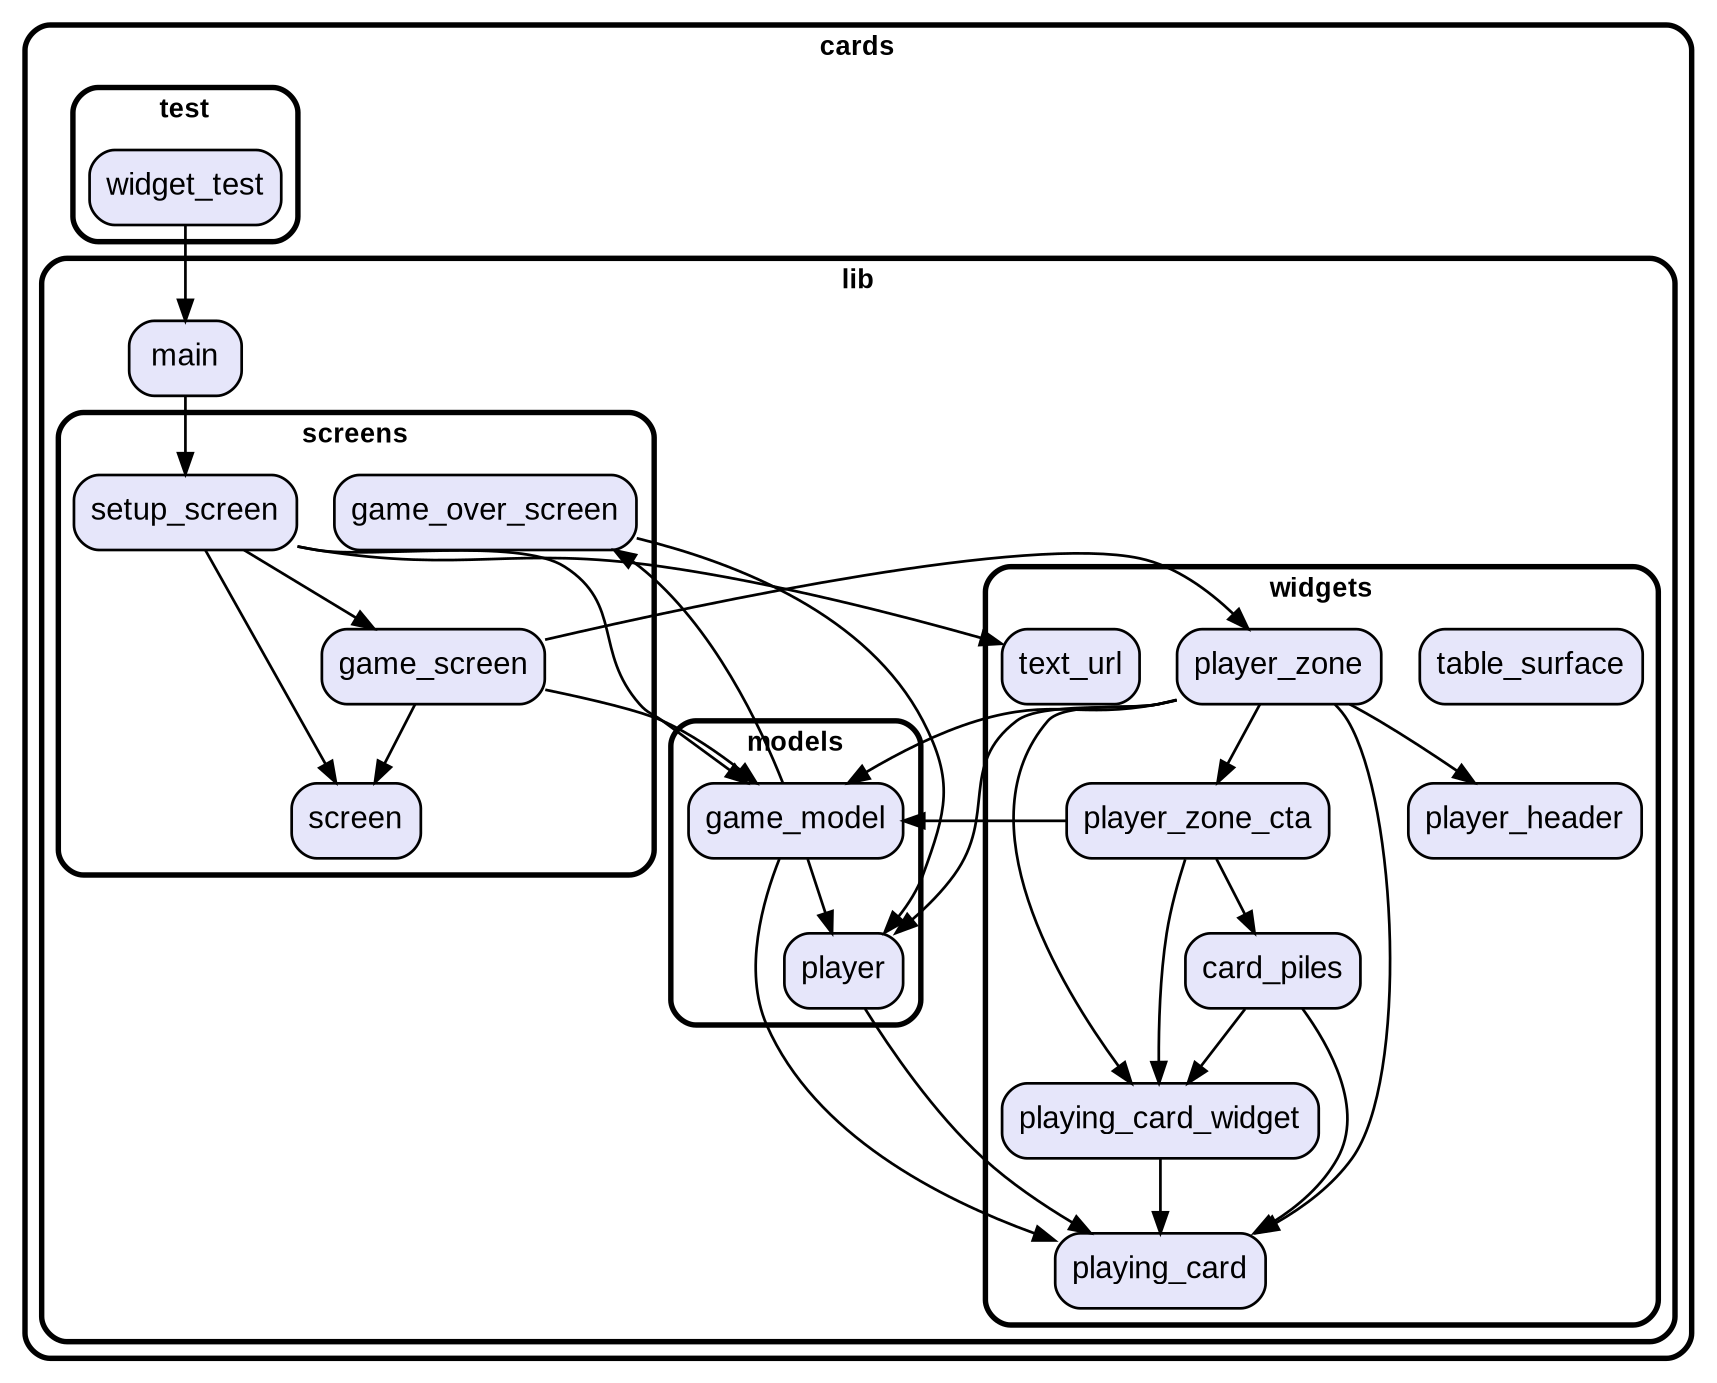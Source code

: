 digraph "" {
  graph [style=rounded fontname="Arial Black" fontsize=13 penwidth=2.6];
  node [shape=rect style="filled,rounded" fontname=Arial fontsize=15 fillcolor=Lavender penwidth=1.3];
  edge [penwidth=1.3];
  "/test/widget_test.dart" [label="widget_test"];
  "/lib/models/game_model.dart" [label="game_model"];
  "/lib/models/player.dart" [label="player"];
  "/lib/screens/game_screen.dart" [label="game_screen"];
  "/lib/screens/game_over_screen.dart" [label="game_over_screen"];
  "/lib/screens/setup_screen.dart" [label="setup_screen"];
  "/lib/screens/screen.dart" [label="screen"];
  "/lib/main.dart" [label="main"];
  "/lib/widgets/playing_card_widget.dart" [label="playing_card_widget"];
  "/lib/widgets/table_surface.dart" [label="table_surface"];
  "/lib/widgets/player_zone.dart" [label="player_zone"];
  "/lib/widgets/playing_card.dart" [label="playing_card"];
  "/lib/widgets/card_piles.dart" [label="card_piles"];
  "/lib/widgets/player_zone_cta.dart" [label="player_zone_cta"];
  "/lib/widgets/player_header.dart" [label="player_header"];
  "/lib/widgets/text_url.dart" [label="text_url"];
  subgraph "cluster~" {
    label="cards";
    subgraph "cluster~/test" {
      label="test";
      "/test/widget_test.dart";
    }
    subgraph "cluster~/lib" {
      label="lib";
      "/lib/main.dart";
      subgraph "cluster~/lib/models" {
        label="models";
        "/lib/models/game_model.dart";
        "/lib/models/player.dart";
      }
      subgraph "cluster~/lib/screens" {
        label="screens";
        "/lib/screens/game_screen.dart";
        "/lib/screens/game_over_screen.dart";
        "/lib/screens/setup_screen.dart";
        "/lib/screens/screen.dart";
      }
      subgraph "cluster~/lib/widgets" {
        label="widgets";
        "/lib/widgets/playing_card_widget.dart";
        "/lib/widgets/table_surface.dart";
        "/lib/widgets/player_zone.dart";
        "/lib/widgets/playing_card.dart";
        "/lib/widgets/card_piles.dart";
        "/lib/widgets/player_zone_cta.dart";
        "/lib/widgets/player_header.dart";
        "/lib/widgets/text_url.dart";
      }
    }
  }
  "/test/widget_test.dart" -> "/lib/main.dart";
  "/lib/models/game_model.dart" -> "/lib/models/player.dart";
  "/lib/models/game_model.dart" -> "/lib/screens/game_over_screen.dart";
  "/lib/models/game_model.dart" -> "/lib/widgets/playing_card.dart";
  "/lib/models/player.dart" -> "/lib/widgets/playing_card.dart";
  "/lib/screens/game_screen.dart" -> "/lib/screens/screen.dart";
  "/lib/screens/game_screen.dart" -> "/lib/widgets/player_zone.dart";
  "/lib/screens/game_screen.dart" -> "/lib/models/game_model.dart";
  "/lib/screens/game_over_screen.dart" -> "/lib/models/player.dart";
  "/lib/screens/setup_screen.dart" -> "/lib/models/game_model.dart";
  "/lib/screens/setup_screen.dart" -> "/lib/screens/game_screen.dart";
  "/lib/screens/setup_screen.dart" -> "/lib/screens/screen.dart";
  "/lib/screens/setup_screen.dart" -> "/lib/widgets/text_url.dart";
  "/lib/main.dart" -> "/lib/screens/setup_screen.dart";
  "/lib/widgets/playing_card_widget.dart" -> "/lib/widgets/playing_card.dart";
  "/lib/widgets/player_zone.dart" -> "/lib/models/game_model.dart";
  "/lib/widgets/player_zone.dart" -> "/lib/models/player.dart";
  "/lib/widgets/player_zone.dart" -> "/lib/widgets/player_header.dart";
  "/lib/widgets/player_zone.dart" -> "/lib/widgets/player_zone_cta.dart";
  "/lib/widgets/player_zone.dart" -> "/lib/widgets/playing_card.dart";
  "/lib/widgets/player_zone.dart" -> "/lib/widgets/playing_card_widget.dart";
  "/lib/widgets/card_piles.dart" -> "/lib/widgets/playing_card.dart";
  "/lib/widgets/card_piles.dart" -> "/lib/widgets/playing_card_widget.dart";
  "/lib/widgets/player_zone_cta.dart" -> "/lib/models/game_model.dart";
  "/lib/widgets/player_zone_cta.dart" -> "/lib/widgets/card_piles.dart";
  "/lib/widgets/player_zone_cta.dart" -> "/lib/widgets/playing_card_widget.dart";
}
